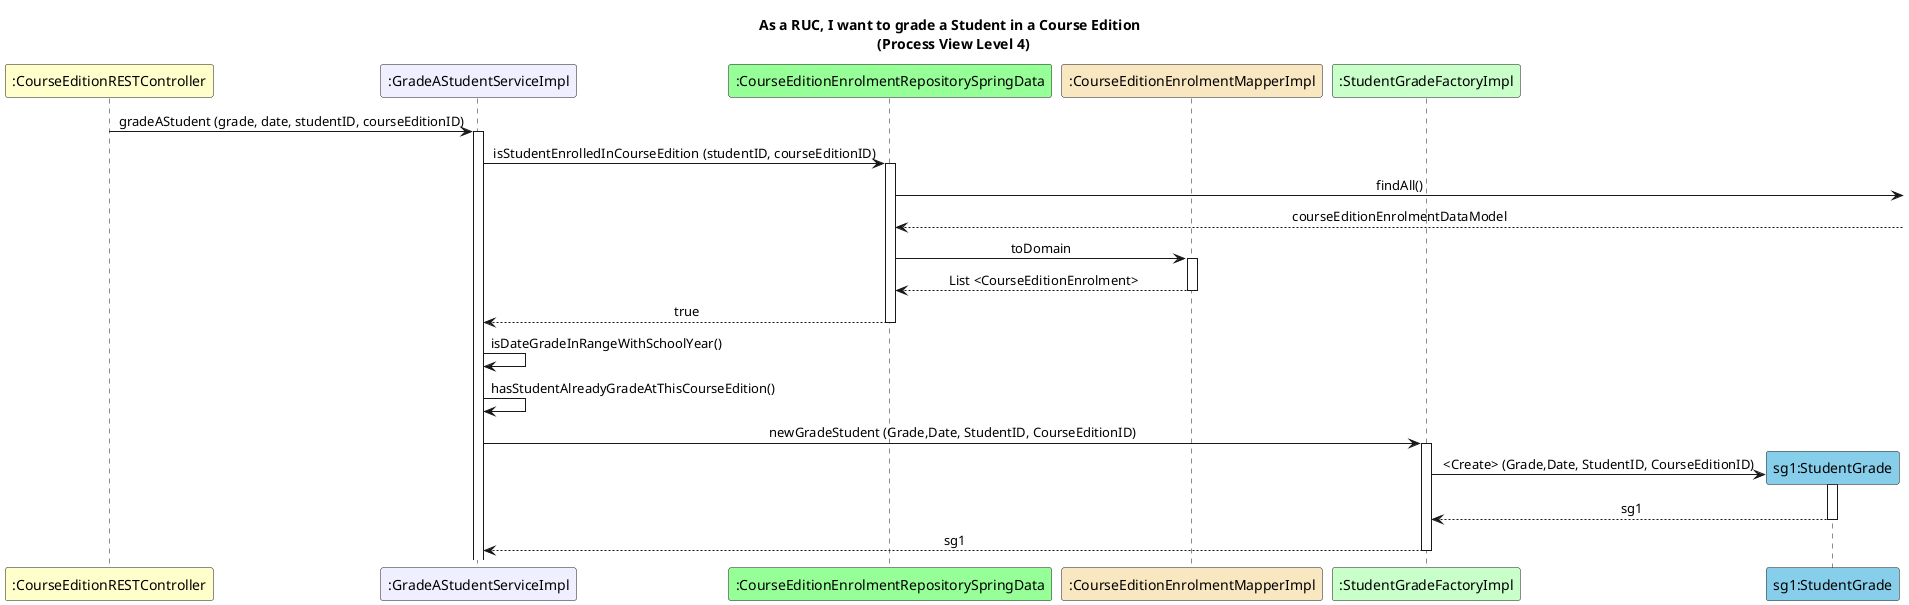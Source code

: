 @startuml

title As a RUC, I want to grade a Student in a Course Edition \n (Process View Level 4)
skinparam sequencemessagealign center

participant ":CourseEditionRESTController" as ctrlrREST #business
participant ":GradeAStudentServiceImpl" as service #motivation
participant ":CourseEditionEnrolmentRepositorySpringData" as ceer #physical
participant ":CourseEditionEnrolmentMapperImpl" as ceemp #strategy
participant ":StudentGradeFactoryImpl" as sgf #technology
participant "sg1:StudentGrade" as gs #skyblue


ctrlrREST -> service : gradeAStudent (grade, date, studentID, courseEditionID)
activate service
service -> ceer : isStudentEnrolledInCourseEdition (studentID, courseEditionID)
activate ceer

ceer ->  : findAll()
ceer <--  :  courseEditionEnrolmentDataModel
ceer -> ceemp : toDomain
activate ceemp
ceemp --> ceer : List <CourseEditionEnrolment>
deactivate ceemp
ceer --> service : true
deactivate ceer

service -> service : isDateGradeInRangeWithSchoolYear()
service -> service : hasStudentAlreadyGradeAtThisCourseEdition()

service -> sgf : newGradeStudent (Grade,Date, StudentID, CourseEditionID)
activate sgf
create gs
sgf -> gs : <Create> (Grade,Date, StudentID, CourseEditionID)
activate gs
gs --> sgf : sg1
deactivate gs
sgf --> service : sg1
deactivate sgf


@enduml